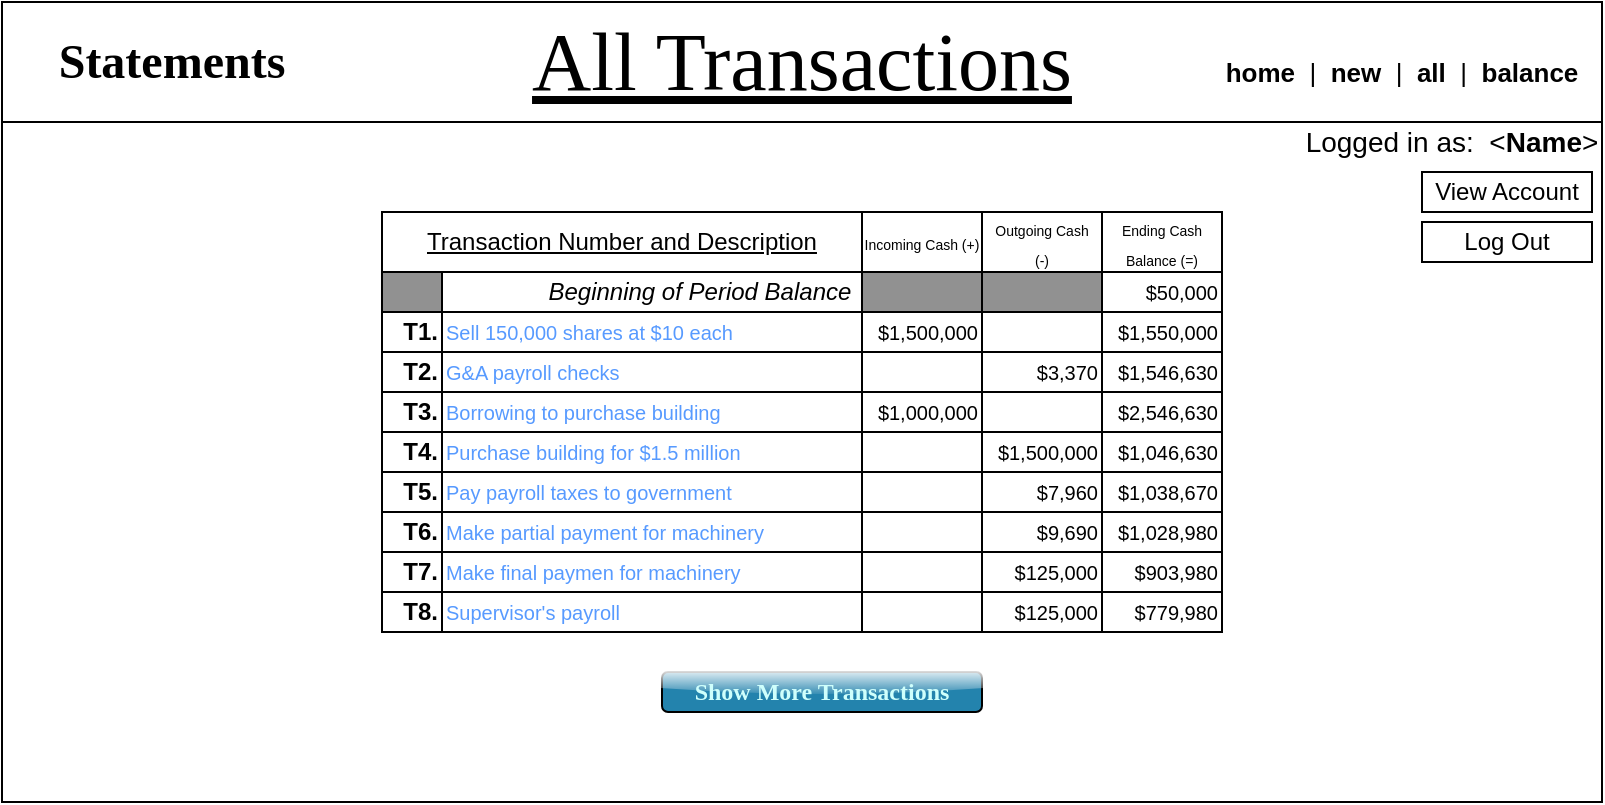 <mxfile version="11.2.5" type="device" pages="1"><diagram id="OVd-5pZ0xyfNR_3CbV98" name="Page-1"><mxGraphModel dx="1098" dy="705" grid="1" gridSize="10" guides="1" tooltips="1" connect="1" arrows="1" fold="1" page="1" pageScale="1" pageWidth="1100" pageHeight="850" math="0" shadow="0"><root><mxCell id="0"/><mxCell id="1" parent="0"/><mxCell id="VbrHlBs1DIzBBW7MCFD8-1" value="" style="rounded=0;whiteSpace=wrap;html=1;gradientColor=#ffffff;" vertex="1" parent="1"><mxGeometry x="160" y="120" width="800" height="400" as="geometry"/></mxCell><mxCell id="VbrHlBs1DIzBBW7MCFD8-2" value="&lt;span style=&quot;font-family: &amp;#34;helvetica&amp;#34; , &amp;#34;arial&amp;#34; , sans-serif ; font-size: 0px&quot;&gt;%3CmxGraphModel%3E%3Croot%3E%3CmxCell%20id%3D%220%22%2F%3E%3CmxCell%20id%3D%221%22%20parent%3D%220%22%2F%3E%3CmxCell%20id%3D%222%22%20value%3D%22%26lt%3Bfont%20style%3D%26quot%3Bfont-size%3A%2036px%26quot%3B%26gt%3B%26lt%3Bb%26gt%3BStatements%26lt%3B%2Fb%26gt%3B%26lt%3B%2Ffont%26gt%3B%22%20style%3D%22text%3Bhtml%3D1%3BstrokeColor%3Dnone%3BfillColor%3Dnone%3Balign%3Dcenter%3BverticalAlign%3Dmiddle%3BwhiteSpace%3Dwrap%3Brounded%3D0%3BfontFamily%3DCursive%3B%22%20vertex%3D%221%22%20parent%3D%221%22%3E%3CmxGeometry%20x%3D%22425%22%20y%3D%22250%22%20width%3D%22250%22%20height%3D%2280%22%20as%3D%22geometry%22%2F%3E%3C%2FmxCell%3E%3C%2Froot%3E%3C%2FmxGraphModel%3E&lt;/span&gt;" style="rounded=0;whiteSpace=wrap;html=1;" vertex="1" parent="1"><mxGeometry x="160" y="120" width="800" height="60" as="geometry"/></mxCell><mxCell id="VbrHlBs1DIzBBW7MCFD8-3" value="&lt;font style=&quot;font-size: 24px&quot;&gt;&lt;b&gt;Statements&lt;/b&gt;&lt;/font&gt;" style="text;html=1;strokeColor=none;fillColor=none;align=center;verticalAlign=middle;whiteSpace=wrap;rounded=0;fontFamily=Cursive;" vertex="1" parent="1"><mxGeometry x="160" y="120" width="170" height="60" as="geometry"/></mxCell><mxCell id="VbrHlBs1DIzBBW7MCFD8-4" value="&lt;font face=&quot;Lucida Console&quot; size=&quot;1&quot;&gt;&lt;u style=&quot;font-size: 41px&quot;&gt;All Transactions&lt;/u&gt;&lt;/font&gt;" style="text;html=1;strokeColor=none;fillColor=none;align=center;verticalAlign=middle;whiteSpace=wrap;rounded=0;" vertex="1" parent="1"><mxGeometry x="410" y="120" width="300" height="60" as="geometry"/></mxCell><mxCell id="VbrHlBs1DIzBBW7MCFD8-5" value="&lt;font style=&quot;font-size: 13px&quot;&gt;&lt;b&gt;home&amp;nbsp;&lt;/b&gt; |&amp;nbsp;&amp;nbsp;&lt;b&gt;new&lt;/b&gt;&amp;nbsp; |&amp;nbsp;&amp;nbsp;&lt;b&gt;all&lt;/b&gt;&amp;nbsp; |&amp;nbsp;&amp;nbsp;&lt;b&gt;balance&lt;/b&gt;&lt;/font&gt;" style="text;html=1;strokeColor=none;fillColor=none;align=center;verticalAlign=middle;whiteSpace=wrap;rounded=0;" vertex="1" parent="1"><mxGeometry x="760" y="140" width="200" height="30" as="geometry"/></mxCell><mxCell id="VbrHlBs1DIzBBW7MCFD8-6" value="&lt;u&gt;Transaction Number and Description&lt;/u&gt;" style="rounded=0;whiteSpace=wrap;html=1;gradientColor=#ffffff;" vertex="1" parent="1"><mxGeometry x="350" y="225" width="240" height="30" as="geometry"/></mxCell><mxCell id="VbrHlBs1DIzBBW7MCFD8-7" value="" style="rounded=0;whiteSpace=wrap;html=1;gradientColor=none;fillColor=#919191;" vertex="1" parent="1"><mxGeometry x="350" y="255" width="30" height="20" as="geometry"/></mxCell><mxCell id="VbrHlBs1DIzBBW7MCFD8-8" value="&lt;i&gt;Beginning of Period Balance&amp;nbsp;&lt;/i&gt;" style="rounded=0;whiteSpace=wrap;html=1;strokeColor=#000000;fillColor=#FFFFFF;gradientColor=none;align=right;" vertex="1" parent="1"><mxGeometry x="380" y="255" width="210" height="20" as="geometry"/></mxCell><mxCell id="VbrHlBs1DIzBBW7MCFD8-9" value="&lt;b&gt;T1.&lt;/b&gt;" style="rounded=0;whiteSpace=wrap;html=1;gradientColor=none;fillColor=none;align=right;" vertex="1" parent="1"><mxGeometry x="350" y="275" width="30" height="20" as="geometry"/></mxCell><mxCell id="VbrHlBs1DIzBBW7MCFD8-10" value="&lt;b style=&quot;white-space: normal&quot;&gt;T2.&lt;/b&gt;" style="rounded=0;whiteSpace=wrap;html=1;gradientColor=none;fillColor=none;align=right;" vertex="1" parent="1"><mxGeometry x="350" y="295" width="30" height="20" as="geometry"/></mxCell><mxCell id="VbrHlBs1DIzBBW7MCFD8-11" value="&lt;b style=&quot;white-space: normal&quot;&gt;T3.&lt;/b&gt;" style="rounded=0;whiteSpace=wrap;html=1;gradientColor=none;fillColor=none;align=right;" vertex="1" parent="1"><mxGeometry x="350" y="315" width="30" height="20" as="geometry"/></mxCell><mxCell id="VbrHlBs1DIzBBW7MCFD8-12" value="&lt;b&gt;T4.&lt;/b&gt;" style="rounded=0;whiteSpace=wrap;html=1;gradientColor=none;fillColor=none;align=right;" vertex="1" parent="1"><mxGeometry x="350" y="335" width="30" height="20" as="geometry"/></mxCell><mxCell id="VbrHlBs1DIzBBW7MCFD8-13" value="&lt;b&gt;T5.&lt;/b&gt;" style="rounded=0;whiteSpace=wrap;html=1;gradientColor=none;fillColor=none;align=right;" vertex="1" parent="1"><mxGeometry x="350" y="355" width="30" height="20" as="geometry"/></mxCell><mxCell id="VbrHlBs1DIzBBW7MCFD8-14" value="&lt;b&gt;T6.&lt;/b&gt;" style="rounded=0;whiteSpace=wrap;html=1;gradientColor=none;fillColor=none;align=right;" vertex="1" parent="1"><mxGeometry x="350" y="375" width="30" height="20" as="geometry"/></mxCell><mxCell id="VbrHlBs1DIzBBW7MCFD8-15" value="&lt;b style=&quot;white-space: normal&quot;&gt;T7.&lt;/b&gt;" style="rounded=0;whiteSpace=wrap;html=1;gradientColor=none;fillColor=none;align=right;" vertex="1" parent="1"><mxGeometry x="350" y="395" width="30" height="20" as="geometry"/></mxCell><mxCell id="VbrHlBs1DIzBBW7MCFD8-16" value="&lt;b style=&quot;white-space: normal&quot;&gt;T8.&lt;/b&gt;" style="rounded=0;whiteSpace=wrap;html=1;gradientColor=none;fillColor=none;align=right;" vertex="1" parent="1"><mxGeometry x="350" y="415" width="30" height="20" as="geometry"/></mxCell><mxCell id="VbrHlBs1DIzBBW7MCFD8-17" value="&lt;font style=&quot;font-size: 10px&quot; color=&quot;#579aff&quot;&gt;Sell 150,000 shares at $10 each&lt;/font&gt;" style="rounded=0;whiteSpace=wrap;html=1;strokeColor=#000000;fillColor=none;gradientColor=none;align=left;" vertex="1" parent="1"><mxGeometry x="380" y="275" width="210" height="20" as="geometry"/></mxCell><mxCell id="VbrHlBs1DIzBBW7MCFD8-18" value="&lt;span style=&quot;font-size: 10px ; white-space: normal&quot;&gt;&lt;font color=&quot;#579aff&quot;&gt;G&amp;amp;A payroll checks&lt;/font&gt;&lt;/span&gt;" style="rounded=0;whiteSpace=wrap;html=1;strokeColor=#000000;fillColor=none;gradientColor=none;align=left;" vertex="1" parent="1"><mxGeometry x="380" y="295" width="210" height="20" as="geometry"/></mxCell><mxCell id="VbrHlBs1DIzBBW7MCFD8-19" value="&lt;span style=&quot;font-size: 10px ; white-space: normal&quot;&gt;&lt;font color=&quot;#579aff&quot;&gt;Borrowing to purchase building&lt;/font&gt;&lt;/span&gt;" style="rounded=0;whiteSpace=wrap;html=1;strokeColor=#000000;fillColor=none;gradientColor=none;align=left;" vertex="1" parent="1"><mxGeometry x="380" y="315" width="210" height="20" as="geometry"/></mxCell><mxCell id="VbrHlBs1DIzBBW7MCFD8-20" value="&lt;span style=&quot;font-size: 10px ; white-space: normal&quot;&gt;&lt;font color=&quot;#579aff&quot;&gt;Purchase building for $1.5 million&lt;/font&gt;&lt;/span&gt;" style="rounded=0;whiteSpace=wrap;html=1;strokeColor=#000000;fillColor=none;gradientColor=none;align=left;" vertex="1" parent="1"><mxGeometry x="380" y="335" width="210" height="20" as="geometry"/></mxCell><mxCell id="VbrHlBs1DIzBBW7MCFD8-21" value="&lt;span style=&quot;font-size: 10px&quot;&gt;&lt;font color=&quot;#579aff&quot;&gt;Pay payroll taxes to government&lt;/font&gt;&lt;/span&gt;" style="rounded=0;whiteSpace=wrap;html=1;strokeColor=#000000;fillColor=none;gradientColor=none;align=left;" vertex="1" parent="1"><mxGeometry x="380" y="355" width="210" height="20" as="geometry"/></mxCell><mxCell id="VbrHlBs1DIzBBW7MCFD8-22" value="&lt;span style=&quot;font-size: 10px ; white-space: normal&quot;&gt;&lt;font color=&quot;#579aff&quot;&gt;Make partial payment for machinery&lt;/font&gt;&lt;/span&gt;" style="rounded=0;whiteSpace=wrap;html=1;strokeColor=#000000;fillColor=none;gradientColor=none;align=left;" vertex="1" parent="1"><mxGeometry x="380" y="375" width="210" height="20" as="geometry"/></mxCell><mxCell id="VbrHlBs1DIzBBW7MCFD8-23" value="&lt;span style=&quot;font-size: 10px ; white-space: normal&quot;&gt;&lt;font color=&quot;#579aff&quot;&gt;Make final paymen for machinery&lt;/font&gt;&lt;/span&gt;" style="rounded=0;whiteSpace=wrap;html=1;strokeColor=#000000;fillColor=none;gradientColor=none;align=left;" vertex="1" parent="1"><mxGeometry x="380" y="395" width="210" height="20" as="geometry"/></mxCell><mxCell id="VbrHlBs1DIzBBW7MCFD8-24" value="&lt;span style=&quot;font-size: 10px ; white-space: normal&quot;&gt;&lt;font color=&quot;#579aff&quot;&gt;Supervisor's payroll&lt;/font&gt;&lt;/span&gt;" style="rounded=0;whiteSpace=wrap;html=1;strokeColor=#000000;fillColor=none;gradientColor=none;align=left;" vertex="1" parent="1"><mxGeometry x="380" y="415" width="210" height="20" as="geometry"/></mxCell><mxCell id="VbrHlBs1DIzBBW7MCFD8-25" value="" style="rounded=0;whiteSpace=wrap;html=1;gradientColor=none;fillColor=#919191;" vertex="1" parent="1"><mxGeometry x="590" y="255" width="60" height="20" as="geometry"/></mxCell><mxCell id="VbrHlBs1DIzBBW7MCFD8-26" value="" style="rounded=0;whiteSpace=wrap;html=1;gradientColor=none;fillColor=#919191;" vertex="1" parent="1"><mxGeometry x="650" y="255" width="60" height="20" as="geometry"/></mxCell><mxCell id="VbrHlBs1DIzBBW7MCFD8-27" value="&lt;font style=&quot;line-height: 100% ; font-size: 7px&quot;&gt;Incoming Cash (+)&lt;br&gt;&lt;/font&gt;" style="rounded=0;whiteSpace=wrap;html=1;gradientColor=#ffffff;" vertex="1" parent="1"><mxGeometry x="590" y="225" width="60" height="30" as="geometry"/></mxCell><mxCell id="VbrHlBs1DIzBBW7MCFD8-28" value="&lt;font style=&quot;line-height: 100% ; font-size: 7px&quot;&gt;Outgoing Cash&lt;br&gt;(-)&lt;br&gt;&lt;/font&gt;" style="rounded=0;whiteSpace=wrap;html=1;gradientColor=#ffffff;" vertex="1" parent="1"><mxGeometry x="650" y="225" width="60" height="30" as="geometry"/></mxCell><mxCell id="VbrHlBs1DIzBBW7MCFD8-29" value="&lt;font style=&quot;line-height: 100% ; font-size: 7px&quot;&gt;Ending Cash Balance (=)&lt;br&gt;&lt;/font&gt;" style="rounded=0;whiteSpace=wrap;html=1;gradientColor=#ffffff;" vertex="1" parent="1"><mxGeometry x="710" y="225" width="60" height="30" as="geometry"/></mxCell><mxCell id="VbrHlBs1DIzBBW7MCFD8-30" value="&lt;font style=&quot;font-size: 10px&quot;&gt;$50,000&lt;/font&gt;" style="rounded=0;whiteSpace=wrap;html=1;gradientColor=none;fillColor=#FFFFFF;align=right;" vertex="1" parent="1"><mxGeometry x="710" y="255" width="60" height="20" as="geometry"/></mxCell><mxCell id="VbrHlBs1DIzBBW7MCFD8-31" value="&lt;font style=&quot;font-size: 10px&quot;&gt;$1,500,000&lt;/font&gt;" style="rounded=0;whiteSpace=wrap;html=1;gradientColor=none;fillColor=#FFFFFF;align=right;" vertex="1" parent="1"><mxGeometry x="590" y="275" width="60" height="20" as="geometry"/></mxCell><mxCell id="VbrHlBs1DIzBBW7MCFD8-32" value="&lt;font style=&quot;font-size: 10px&quot;&gt;$3,370&lt;/font&gt;" style="rounded=0;whiteSpace=wrap;html=1;gradientColor=none;fillColor=#FFFFFF;align=right;" vertex="1" parent="1"><mxGeometry x="650" y="295" width="60" height="20" as="geometry"/></mxCell><mxCell id="VbrHlBs1DIzBBW7MCFD8-33" value="&lt;font style=&quot;font-size: 10px&quot;&gt;$1,000,000&lt;/font&gt;" style="rounded=0;whiteSpace=wrap;html=1;gradientColor=none;fillColor=#FFFFFF;align=right;" vertex="1" parent="1"><mxGeometry x="590" y="315" width="60" height="20" as="geometry"/></mxCell><mxCell id="VbrHlBs1DIzBBW7MCFD8-34" value="&lt;font style=&quot;font-size: 10px&quot;&gt;$2,546,630&lt;/font&gt;" style="rounded=0;whiteSpace=wrap;html=1;gradientColor=none;fillColor=#FFFFFF;align=right;" vertex="1" parent="1"><mxGeometry x="710" y="315" width="60" height="20" as="geometry"/></mxCell><mxCell id="VbrHlBs1DIzBBW7MCFD8-35" value="&lt;font style=&quot;font-size: 10px&quot;&gt;$1,550,000&lt;/font&gt;" style="rounded=0;whiteSpace=wrap;html=1;gradientColor=none;fillColor=#FFFFFF;align=right;" vertex="1" parent="1"><mxGeometry x="710" y="275" width="60" height="20" as="geometry"/></mxCell><mxCell id="VbrHlBs1DIzBBW7MCFD8-36" value="&lt;font style=&quot;font-size: 10px&quot;&gt;$1,546,630&lt;/font&gt;" style="rounded=0;whiteSpace=wrap;html=1;gradientColor=none;fillColor=#FFFFFF;align=right;" vertex="1" parent="1"><mxGeometry x="710" y="295" width="60" height="20" as="geometry"/></mxCell><mxCell id="VbrHlBs1DIzBBW7MCFD8-37" value="&lt;font style=&quot;font-size: 10px&quot;&gt;$1,500,000&lt;/font&gt;" style="rounded=0;whiteSpace=wrap;html=1;gradientColor=none;fillColor=#FFFFFF;align=right;" vertex="1" parent="1"><mxGeometry x="650" y="335" width="60" height="20" as="geometry"/></mxCell><mxCell id="VbrHlBs1DIzBBW7MCFD8-38" value="&lt;font style=&quot;font-size: 10px&quot;&gt;$1,046,630&lt;/font&gt;" style="rounded=0;whiteSpace=wrap;html=1;gradientColor=none;fillColor=#FFFFFF;align=right;" vertex="1" parent="1"><mxGeometry x="710" y="335" width="60" height="20" as="geometry"/></mxCell><mxCell id="VbrHlBs1DIzBBW7MCFD8-39" value="&lt;font style=&quot;font-size: 10px&quot;&gt;$7,960&lt;/font&gt;" style="rounded=0;whiteSpace=wrap;html=1;gradientColor=none;fillColor=#FFFFFF;align=right;" vertex="1" parent="1"><mxGeometry x="650" y="355" width="60" height="20" as="geometry"/></mxCell><mxCell id="VbrHlBs1DIzBBW7MCFD8-40" value="&lt;font style=&quot;font-size: 10px&quot;&gt;$9,690&lt;/font&gt;" style="rounded=0;whiteSpace=wrap;html=1;gradientColor=none;fillColor=#FFFFFF;align=right;" vertex="1" parent="1"><mxGeometry x="650" y="375" width="60" height="20" as="geometry"/></mxCell><mxCell id="VbrHlBs1DIzBBW7MCFD8-41" value="&lt;font style=&quot;font-size: 10px&quot;&gt;$125,000&lt;/font&gt;" style="rounded=0;whiteSpace=wrap;html=1;gradientColor=none;fillColor=#FFFFFF;align=right;" vertex="1" parent="1"><mxGeometry x="650" y="395" width="60" height="20" as="geometry"/></mxCell><mxCell id="VbrHlBs1DIzBBW7MCFD8-42" value="&lt;span style=&quot;font-size: 10px&quot;&gt;$779,980&lt;/span&gt;" style="rounded=0;whiteSpace=wrap;html=1;gradientColor=none;fillColor=#FFFFFF;align=right;" vertex="1" parent="1"><mxGeometry x="710" y="415" width="60" height="20" as="geometry"/></mxCell><mxCell id="VbrHlBs1DIzBBW7MCFD8-43" value="&lt;font style=&quot;font-size: 10px&quot;&gt;$903,980&lt;/font&gt;" style="rounded=0;whiteSpace=wrap;html=1;gradientColor=none;fillColor=#FFFFFF;align=right;" vertex="1" parent="1"><mxGeometry x="710" y="395" width="60" height="20" as="geometry"/></mxCell><mxCell id="VbrHlBs1DIzBBW7MCFD8-44" value="&lt;font style=&quot;font-size: 10px&quot;&gt;$1,028,980&lt;/font&gt;" style="rounded=0;whiteSpace=wrap;html=1;gradientColor=none;fillColor=#FFFFFF;align=right;" vertex="1" parent="1"><mxGeometry x="710" y="375" width="60" height="20" as="geometry"/></mxCell><mxCell id="VbrHlBs1DIzBBW7MCFD8-45" value="&lt;font style=&quot;font-size: 10px&quot;&gt;$1,038,670&lt;/font&gt;" style="rounded=0;whiteSpace=wrap;html=1;gradientColor=none;fillColor=#FFFFFF;align=right;" vertex="1" parent="1"><mxGeometry x="710" y="355" width="60" height="20" as="geometry"/></mxCell><mxCell id="VbrHlBs1DIzBBW7MCFD8-46" value="" style="rounded=0;whiteSpace=wrap;html=1;gradientColor=none;fillColor=#FFFFFF;align=right;" vertex="1" parent="1"><mxGeometry x="590" y="355" width="60" height="20" as="geometry"/></mxCell><mxCell id="VbrHlBs1DIzBBW7MCFD8-47" value="" style="rounded=0;whiteSpace=wrap;html=1;gradientColor=none;fillColor=#FFFFFF;align=right;" vertex="1" parent="1"><mxGeometry x="590" y="375" width="60" height="20" as="geometry"/></mxCell><mxCell id="VbrHlBs1DIzBBW7MCFD8-48" value="" style="rounded=0;whiteSpace=wrap;html=1;gradientColor=none;fillColor=#FFFFFF;align=right;" vertex="1" parent="1"><mxGeometry x="590" y="395" width="60" height="20" as="geometry"/></mxCell><mxCell id="VbrHlBs1DIzBBW7MCFD8-49" value="" style="rounded=0;whiteSpace=wrap;html=1;gradientColor=none;fillColor=#FFFFFF;align=right;" vertex="1" parent="1"><mxGeometry x="590" y="415" width="60" height="20" as="geometry"/></mxCell><mxCell id="VbrHlBs1DIzBBW7MCFD8-50" value="&lt;font style=&quot;font-size: 10px&quot;&gt;$125,000&lt;/font&gt;" style="rounded=0;whiteSpace=wrap;html=1;gradientColor=none;fillColor=#FFFFFF;align=right;" vertex="1" parent="1"><mxGeometry x="650" y="415" width="60" height="20" as="geometry"/></mxCell><mxCell id="VbrHlBs1DIzBBW7MCFD8-51" value="&lt;font face=&quot;Lucida Console&quot; color=&quot;#cffffc&quot;&gt;&lt;b&gt;Show More Transactions&lt;/b&gt;&lt;/font&gt;" style="rounded=1;whiteSpace=wrap;html=1;strokeColor=#000000;fillColor=#2383AD;gradientColor=none;comic=0;glass=1;" vertex="1" parent="1"><mxGeometry x="490" y="455" width="160" height="20" as="geometry"/></mxCell><mxCell id="VbrHlBs1DIzBBW7MCFD8-53" value="&lt;font style=&quot;font-size: 14px&quot;&gt;Logged in as:&amp;nbsp; &amp;lt;&lt;b&gt;Name&lt;/b&gt;&amp;gt;&lt;/font&gt;" style="text;html=1;strokeColor=none;fillColor=none;align=center;verticalAlign=middle;whiteSpace=wrap;rounded=0;" vertex="1" parent="1"><mxGeometry x="810" y="180" width="150" height="20" as="geometry"/></mxCell><mxCell id="VbrHlBs1DIzBBW7MCFD8-54" value="Log Out" style="text;html=1;strokeColor=#000000;fillColor=none;align=center;verticalAlign=middle;whiteSpace=wrap;rounded=0;" vertex="1" parent="1"><mxGeometry x="870" y="230" width="85" height="20" as="geometry"/></mxCell><mxCell id="VbrHlBs1DIzBBW7MCFD8-55" value="View Account" style="text;html=1;strokeColor=#000000;fillColor=none;align=center;verticalAlign=middle;whiteSpace=wrap;rounded=0;" vertex="1" parent="1"><mxGeometry x="870" y="205" width="85" height="20" as="geometry"/></mxCell></root></mxGraphModel></diagram></mxfile>